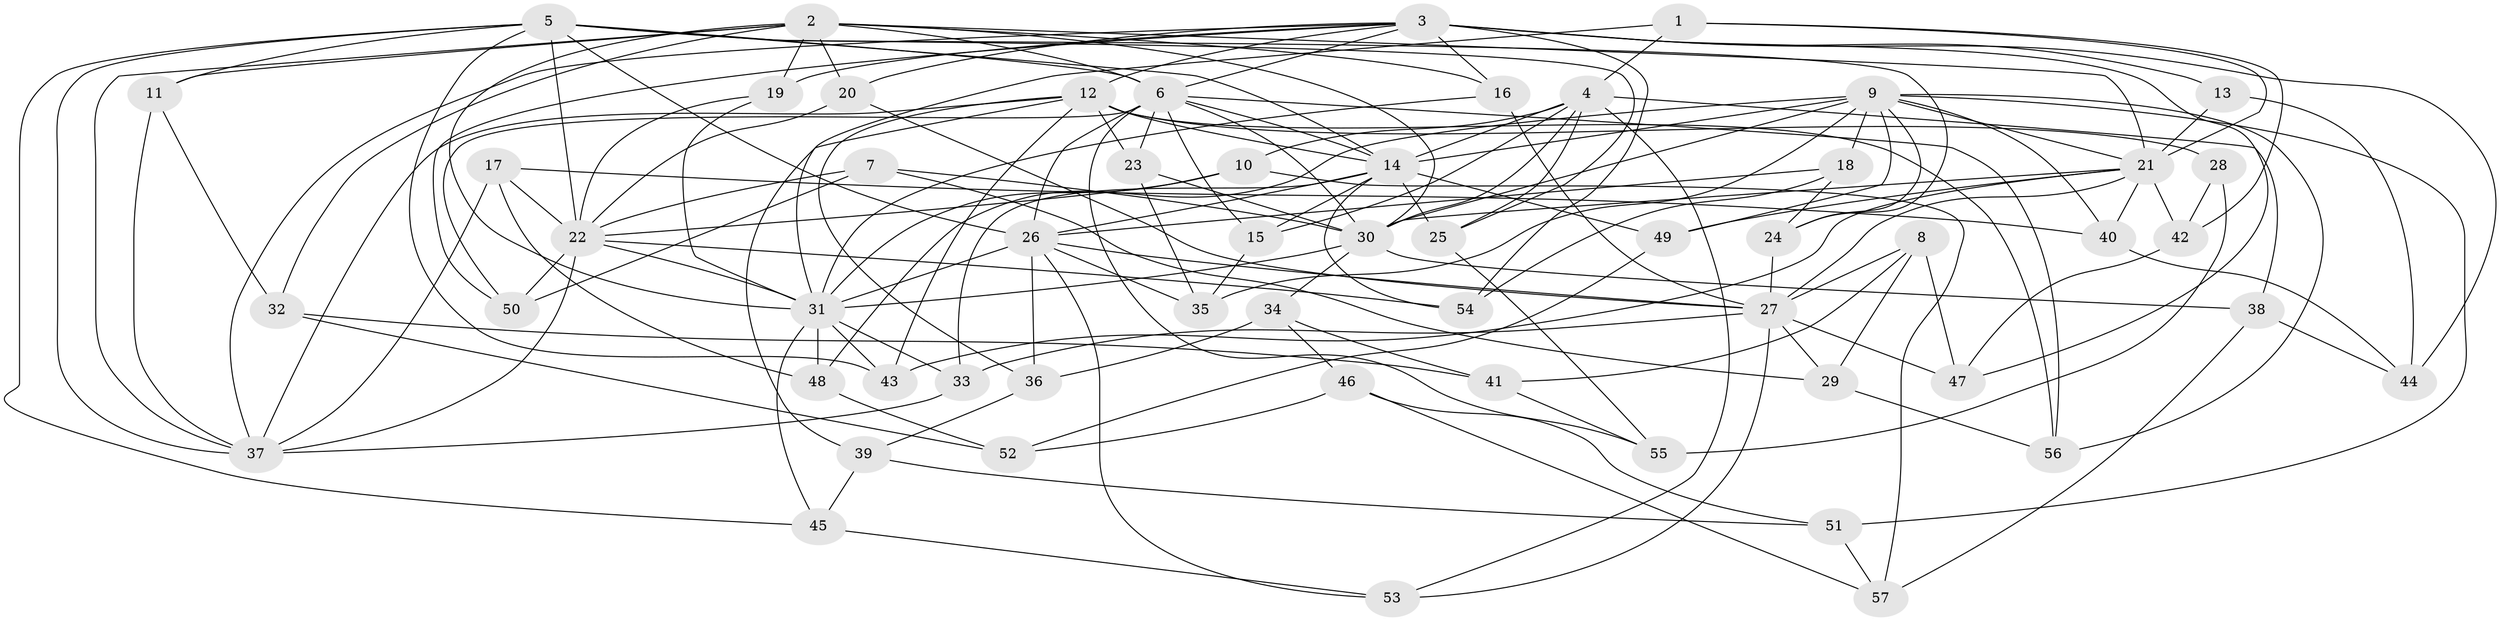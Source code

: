 // original degree distribution, {4: 1.0}
// Generated by graph-tools (version 1.1) at 2025/38/03/09/25 02:38:15]
// undirected, 57 vertices, 158 edges
graph export_dot {
graph [start="1"]
  node [color=gray90,style=filled];
  1;
  2;
  3;
  4;
  5;
  6;
  7;
  8;
  9;
  10;
  11;
  12;
  13;
  14;
  15;
  16;
  17;
  18;
  19;
  20;
  21;
  22;
  23;
  24;
  25;
  26;
  27;
  28;
  29;
  30;
  31;
  32;
  33;
  34;
  35;
  36;
  37;
  38;
  39;
  40;
  41;
  42;
  43;
  44;
  45;
  46;
  47;
  48;
  49;
  50;
  51;
  52;
  53;
  54;
  55;
  56;
  57;
  1 -- 4 [weight=1.0];
  1 -- 21 [weight=1.0];
  1 -- 31 [weight=1.0];
  1 -- 42 [weight=1.0];
  2 -- 6 [weight=1.0];
  2 -- 11 [weight=1.0];
  2 -- 16 [weight=1.0];
  2 -- 19 [weight=1.0];
  2 -- 20 [weight=1.0];
  2 -- 21 [weight=1.0];
  2 -- 30 [weight=1.0];
  2 -- 31 [weight=1.0];
  2 -- 32 [weight=1.0];
  2 -- 37 [weight=1.0];
  3 -- 6 [weight=1.0];
  3 -- 12 [weight=1.0];
  3 -- 13 [weight=2.0];
  3 -- 16 [weight=1.0];
  3 -- 19 [weight=1.0];
  3 -- 20 [weight=1.0];
  3 -- 37 [weight=1.0];
  3 -- 44 [weight=1.0];
  3 -- 47 [weight=1.0];
  3 -- 50 [weight=1.0];
  3 -- 54 [weight=1.0];
  4 -- 10 [weight=1.0];
  4 -- 14 [weight=1.0];
  4 -- 15 [weight=1.0];
  4 -- 25 [weight=1.0];
  4 -- 30 [weight=1.0];
  4 -- 38 [weight=1.0];
  4 -- 53 [weight=1.0];
  5 -- 6 [weight=1.0];
  5 -- 11 [weight=1.0];
  5 -- 14 [weight=1.0];
  5 -- 22 [weight=3.0];
  5 -- 24 [weight=1.0];
  5 -- 25 [weight=1.0];
  5 -- 26 [weight=1.0];
  5 -- 37 [weight=1.0];
  5 -- 43 [weight=1.0];
  5 -- 45 [weight=1.0];
  6 -- 14 [weight=1.0];
  6 -- 15 [weight=1.0];
  6 -- 23 [weight=1.0];
  6 -- 26 [weight=2.0];
  6 -- 30 [weight=1.0];
  6 -- 50 [weight=1.0];
  6 -- 55 [weight=1.0];
  6 -- 56 [weight=1.0];
  7 -- 22 [weight=1.0];
  7 -- 29 [weight=1.0];
  7 -- 30 [weight=1.0];
  7 -- 50 [weight=1.0];
  8 -- 27 [weight=1.0];
  8 -- 29 [weight=1.0];
  8 -- 41 [weight=1.0];
  8 -- 47 [weight=1.0];
  9 -- 14 [weight=2.0];
  9 -- 18 [weight=1.0];
  9 -- 21 [weight=1.0];
  9 -- 24 [weight=1.0];
  9 -- 30 [weight=1.0];
  9 -- 35 [weight=1.0];
  9 -- 40 [weight=1.0];
  9 -- 48 [weight=1.0];
  9 -- 49 [weight=1.0];
  9 -- 51 [weight=1.0];
  9 -- 56 [weight=1.0];
  10 -- 22 [weight=1.0];
  10 -- 31 [weight=1.0];
  10 -- 57 [weight=1.0];
  11 -- 32 [weight=1.0];
  11 -- 37 [weight=1.0];
  12 -- 14 [weight=1.0];
  12 -- 23 [weight=1.0];
  12 -- 28 [weight=2.0];
  12 -- 36 [weight=1.0];
  12 -- 37 [weight=1.0];
  12 -- 39 [weight=1.0];
  12 -- 43 [weight=1.0];
  12 -- 56 [weight=1.0];
  13 -- 21 [weight=1.0];
  13 -- 44 [weight=1.0];
  14 -- 15 [weight=1.0];
  14 -- 25 [weight=1.0];
  14 -- 26 [weight=1.0];
  14 -- 33 [weight=1.0];
  14 -- 49 [weight=1.0];
  14 -- 54 [weight=1.0];
  15 -- 35 [weight=1.0];
  16 -- 27 [weight=1.0];
  16 -- 31 [weight=1.0];
  17 -- 22 [weight=1.0];
  17 -- 37 [weight=1.0];
  17 -- 40 [weight=1.0];
  17 -- 48 [weight=1.0];
  18 -- 24 [weight=1.0];
  18 -- 26 [weight=1.0];
  18 -- 54 [weight=1.0];
  19 -- 22 [weight=1.0];
  19 -- 31 [weight=1.0];
  20 -- 22 [weight=1.0];
  20 -- 27 [weight=1.0];
  21 -- 27 [weight=1.0];
  21 -- 30 [weight=1.0];
  21 -- 40 [weight=1.0];
  21 -- 42 [weight=1.0];
  21 -- 43 [weight=1.0];
  21 -- 49 [weight=1.0];
  22 -- 31 [weight=1.0];
  22 -- 37 [weight=1.0];
  22 -- 50 [weight=1.0];
  22 -- 54 [weight=1.0];
  23 -- 30 [weight=1.0];
  23 -- 35 [weight=1.0];
  24 -- 27 [weight=1.0];
  25 -- 55 [weight=1.0];
  26 -- 27 [weight=1.0];
  26 -- 31 [weight=1.0];
  26 -- 35 [weight=1.0];
  26 -- 36 [weight=1.0];
  26 -- 53 [weight=1.0];
  27 -- 29 [weight=1.0];
  27 -- 33 [weight=1.0];
  27 -- 47 [weight=1.0];
  27 -- 53 [weight=1.0];
  28 -- 42 [weight=1.0];
  28 -- 55 [weight=1.0];
  29 -- 56 [weight=1.0];
  30 -- 31 [weight=1.0];
  30 -- 34 [weight=1.0];
  30 -- 38 [weight=1.0];
  31 -- 33 [weight=1.0];
  31 -- 43 [weight=1.0];
  31 -- 45 [weight=1.0];
  31 -- 48 [weight=1.0];
  32 -- 41 [weight=1.0];
  32 -- 52 [weight=1.0];
  33 -- 37 [weight=1.0];
  34 -- 36 [weight=1.0];
  34 -- 41 [weight=1.0];
  34 -- 46 [weight=1.0];
  36 -- 39 [weight=1.0];
  38 -- 44 [weight=1.0];
  38 -- 57 [weight=1.0];
  39 -- 45 [weight=1.0];
  39 -- 51 [weight=1.0];
  40 -- 44 [weight=1.0];
  41 -- 55 [weight=1.0];
  42 -- 47 [weight=1.0];
  45 -- 53 [weight=1.0];
  46 -- 51 [weight=1.0];
  46 -- 52 [weight=1.0];
  46 -- 57 [weight=1.0];
  48 -- 52 [weight=1.0];
  49 -- 52 [weight=1.0];
  51 -- 57 [weight=1.0];
}
